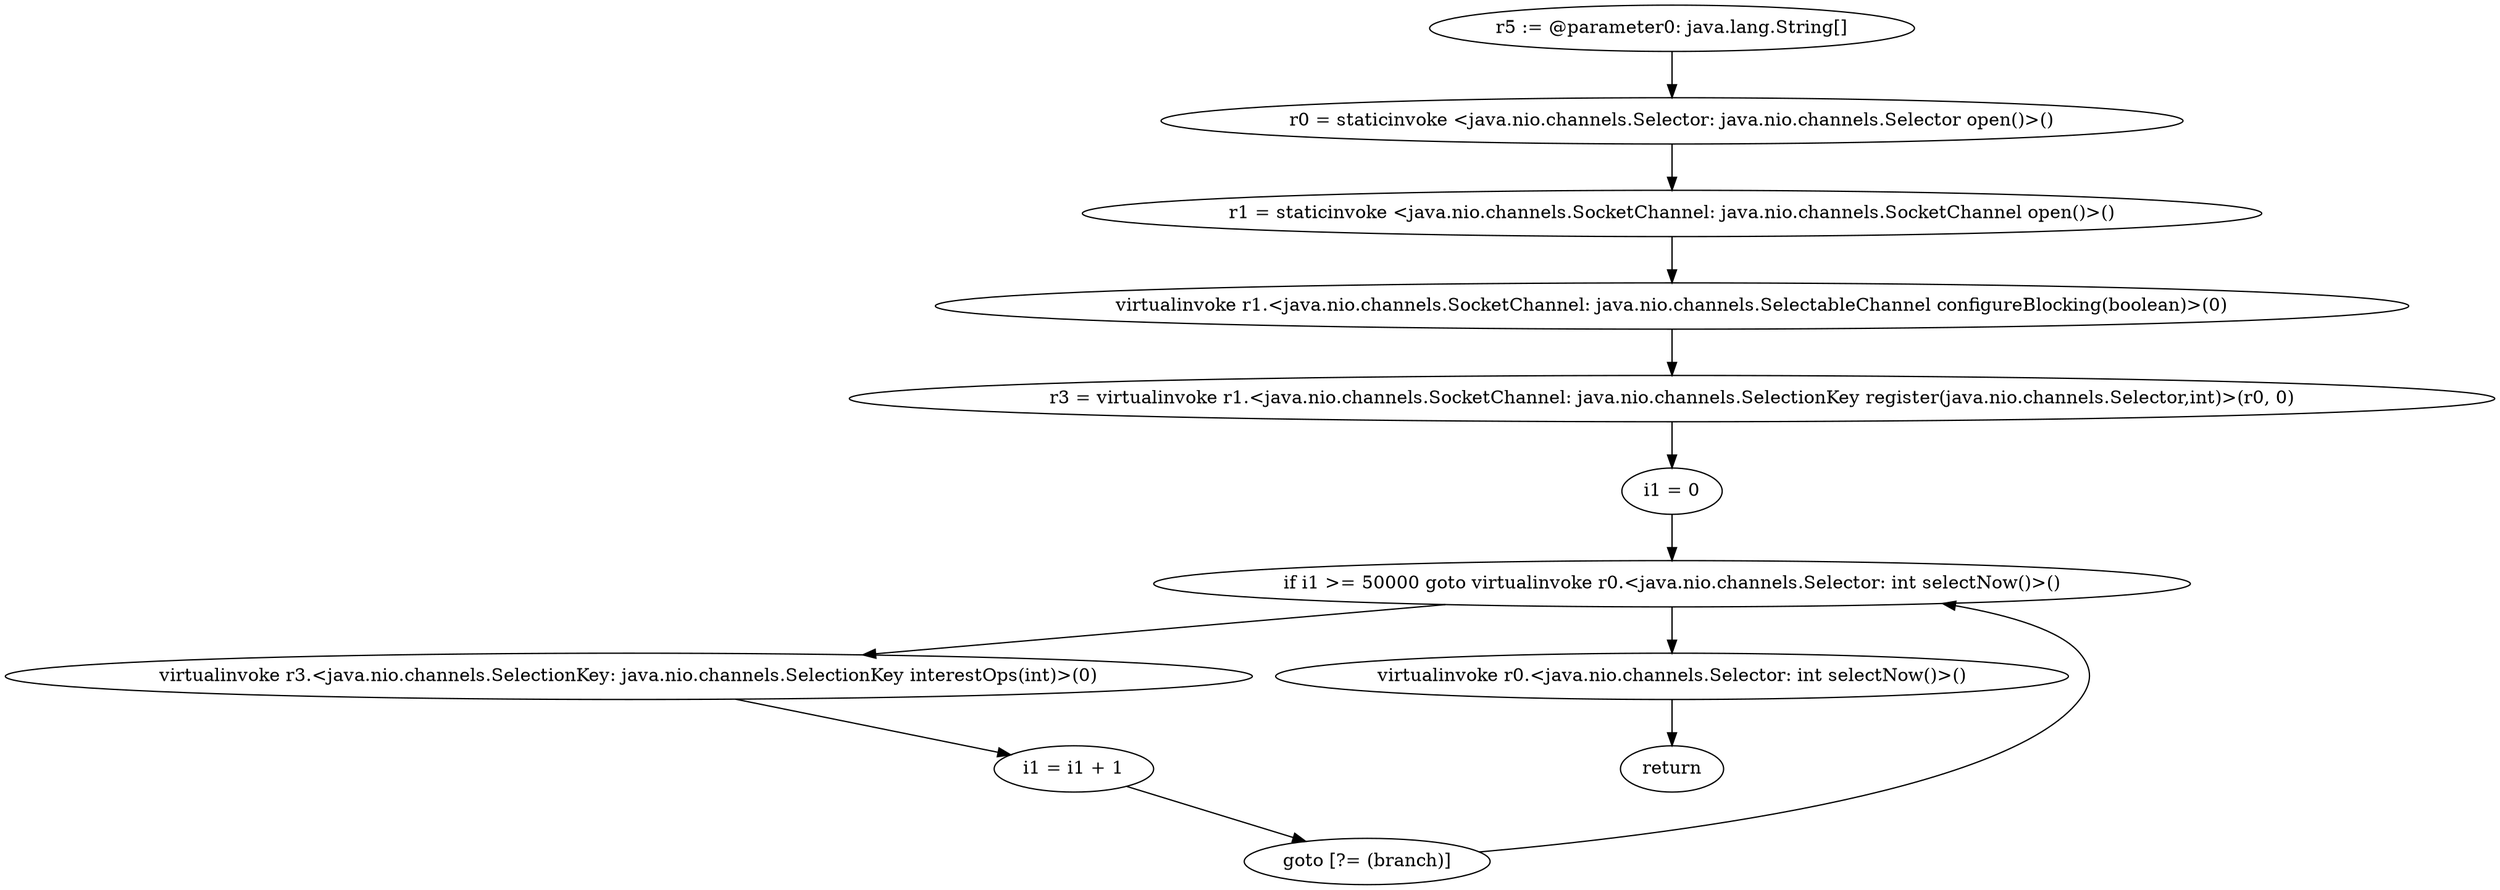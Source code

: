 digraph "unitGraph" {
    "r5 := @parameter0: java.lang.String[]"
    "r0 = staticinvoke <java.nio.channels.Selector: java.nio.channels.Selector open()>()"
    "r1 = staticinvoke <java.nio.channels.SocketChannel: java.nio.channels.SocketChannel open()>()"
    "virtualinvoke r1.<java.nio.channels.SocketChannel: java.nio.channels.SelectableChannel configureBlocking(boolean)>(0)"
    "r3 = virtualinvoke r1.<java.nio.channels.SocketChannel: java.nio.channels.SelectionKey register(java.nio.channels.Selector,int)>(r0, 0)"
    "i1 = 0"
    "if i1 >= 50000 goto virtualinvoke r0.<java.nio.channels.Selector: int selectNow()>()"
    "virtualinvoke r3.<java.nio.channels.SelectionKey: java.nio.channels.SelectionKey interestOps(int)>(0)"
    "i1 = i1 + 1"
    "goto [?= (branch)]"
    "virtualinvoke r0.<java.nio.channels.Selector: int selectNow()>()"
    "return"
    "r5 := @parameter0: java.lang.String[]"->"r0 = staticinvoke <java.nio.channels.Selector: java.nio.channels.Selector open()>()";
    "r0 = staticinvoke <java.nio.channels.Selector: java.nio.channels.Selector open()>()"->"r1 = staticinvoke <java.nio.channels.SocketChannel: java.nio.channels.SocketChannel open()>()";
    "r1 = staticinvoke <java.nio.channels.SocketChannel: java.nio.channels.SocketChannel open()>()"->"virtualinvoke r1.<java.nio.channels.SocketChannel: java.nio.channels.SelectableChannel configureBlocking(boolean)>(0)";
    "virtualinvoke r1.<java.nio.channels.SocketChannel: java.nio.channels.SelectableChannel configureBlocking(boolean)>(0)"->"r3 = virtualinvoke r1.<java.nio.channels.SocketChannel: java.nio.channels.SelectionKey register(java.nio.channels.Selector,int)>(r0, 0)";
    "r3 = virtualinvoke r1.<java.nio.channels.SocketChannel: java.nio.channels.SelectionKey register(java.nio.channels.Selector,int)>(r0, 0)"->"i1 = 0";
    "i1 = 0"->"if i1 >= 50000 goto virtualinvoke r0.<java.nio.channels.Selector: int selectNow()>()";
    "if i1 >= 50000 goto virtualinvoke r0.<java.nio.channels.Selector: int selectNow()>()"->"virtualinvoke r3.<java.nio.channels.SelectionKey: java.nio.channels.SelectionKey interestOps(int)>(0)";
    "if i1 >= 50000 goto virtualinvoke r0.<java.nio.channels.Selector: int selectNow()>()"->"virtualinvoke r0.<java.nio.channels.Selector: int selectNow()>()";
    "virtualinvoke r3.<java.nio.channels.SelectionKey: java.nio.channels.SelectionKey interestOps(int)>(0)"->"i1 = i1 + 1";
    "i1 = i1 + 1"->"goto [?= (branch)]";
    "goto [?= (branch)]"->"if i1 >= 50000 goto virtualinvoke r0.<java.nio.channels.Selector: int selectNow()>()";
    "virtualinvoke r0.<java.nio.channels.Selector: int selectNow()>()"->"return";
}
